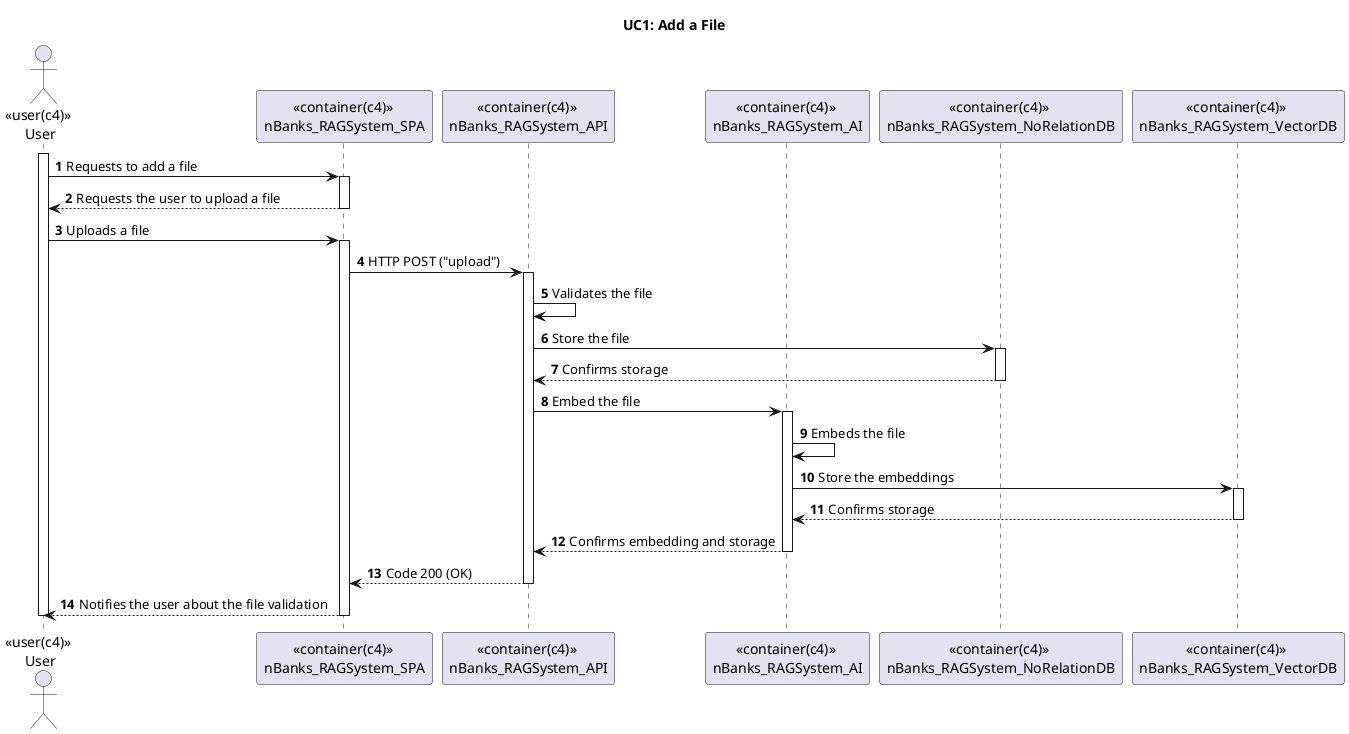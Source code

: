 @startuml

title UC1: Add a File


autonumber

actor "<<user(c4)>> \nUser" as user
participant "<<container(c4)>> \nnBanks_RAGSystem_SPA" as sys
participant "<<container(c4)>> \nnBanks_RAGSystem_API" as api
participant "<<container(c4)>> \nnBanks_RAGSystem_AI" as ai
participant "<<container(c4)>> \nnBanks_RAGSystem_NoRelationDB" as db1
participant "<<container(c4)>> \nnBanks_RAGSystem_VectorDB" as db2

activate user
user -> sys : Requests to add a file
activate sys
sys --> user: Requests the user to upload a file
deactivate sys
user -> sys : Uploads a file
activate sys
sys -> api: HTTP POST ("upload")
activate api
api -> api: Validates the file
api -> db1: Store the file
activate db1
db1 --> api: Confirms storage
deactivate db1
api -> ai: Embed the file
activate ai
ai -> ai: Embeds the file
ai -> db2: Store the embeddings
activate db2
db2 --> ai: Confirms storage
deactivate db2
ai --> api: Confirms embedding and storage
deactivate ai
api --> sys: Code 200 (OK)
deactivate api
sys --> user: Notifies the user about the file validation
deactivate sys
deactivate user

@enduml